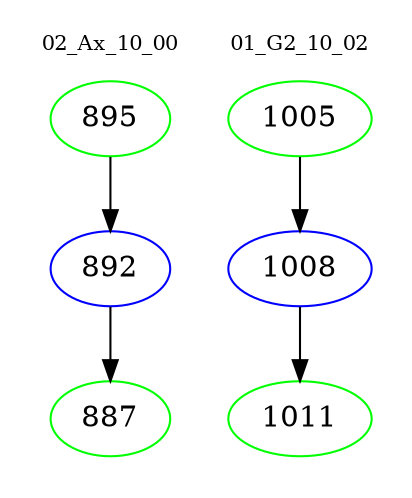 digraph{
subgraph cluster_0 {
color = white
label = "02_Ax_10_00";
fontsize=10;
T0_895 [label="895", color="green"]
T0_895 -> T0_892 [color="black"]
T0_892 [label="892", color="blue"]
T0_892 -> T0_887 [color="black"]
T0_887 [label="887", color="green"]
}
subgraph cluster_1 {
color = white
label = "01_G2_10_02";
fontsize=10;
T1_1005 [label="1005", color="green"]
T1_1005 -> T1_1008 [color="black"]
T1_1008 [label="1008", color="blue"]
T1_1008 -> T1_1011 [color="black"]
T1_1011 [label="1011", color="green"]
}
}
